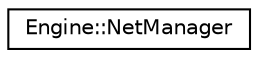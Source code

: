 digraph G
{
  edge [fontname="Helvetica",fontsize="10",labelfontname="Helvetica",labelfontsize="10"];
  node [fontname="Helvetica",fontsize="10",shape=record];
  rankdir="LR";
  Node1 [label="Engine::NetManager",height=0.2,width=0.4,color="black", fillcolor="white", style="filled",URL="$class_engine_1_1_net_manager.html"];
}
